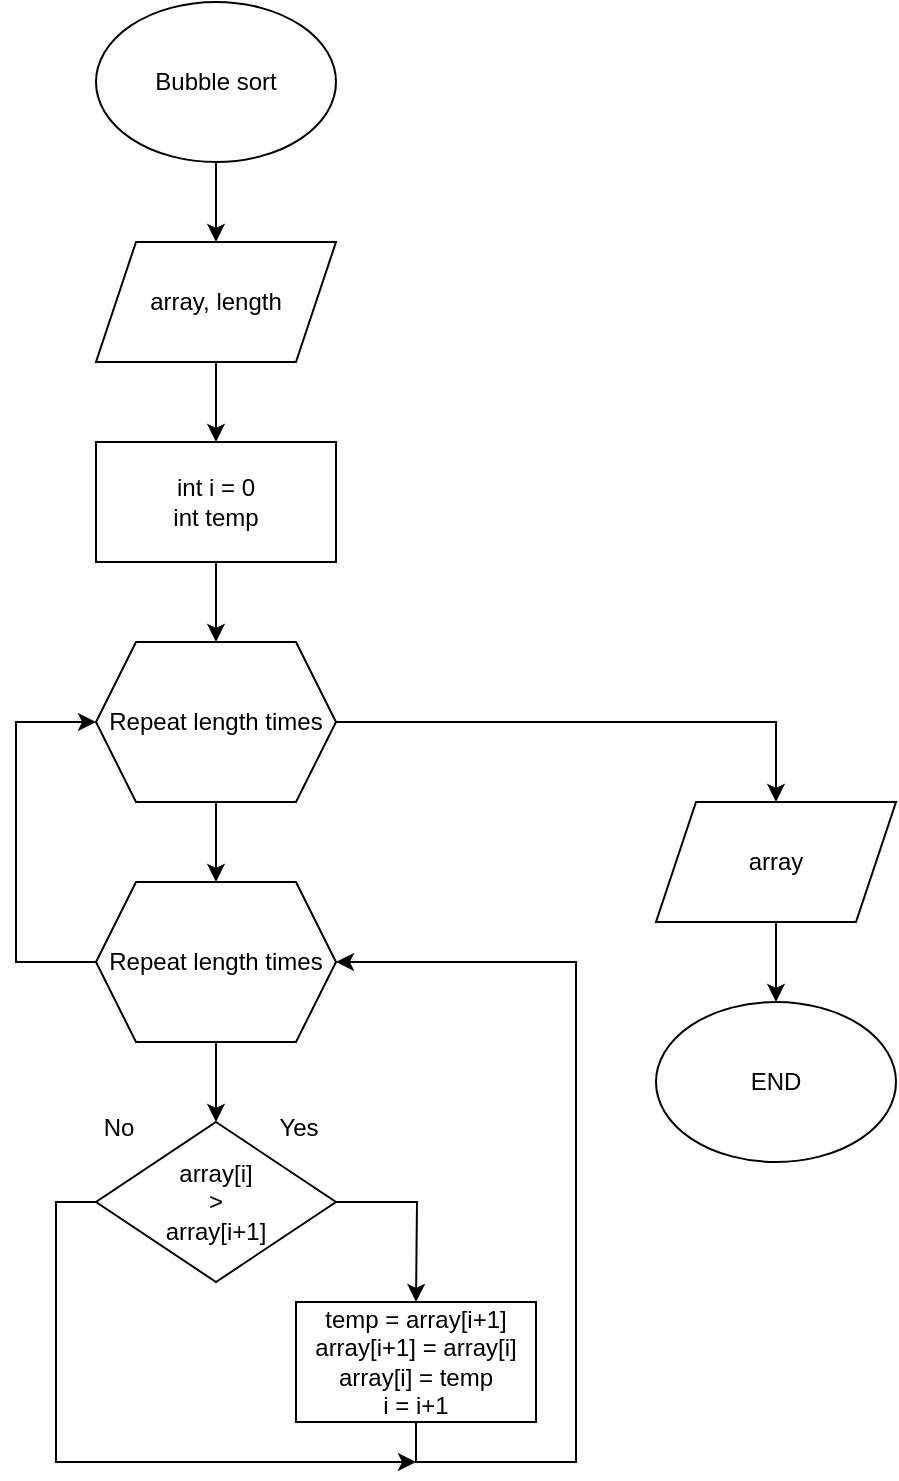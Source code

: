 <mxfile version="26.0.16">
  <diagram name="Page-1" id="Ym-k7kuXtUE4SdIuobNa">
    <mxGraphModel dx="1434" dy="749" grid="1" gridSize="10" guides="1" tooltips="1" connect="1" arrows="1" fold="1" page="1" pageScale="1" pageWidth="850" pageHeight="1100" math="0" shadow="0">
      <root>
        <mxCell id="0" />
        <mxCell id="1" parent="0" />
        <mxCell id="0EQQBWe9SRgsHL3JL3QX-3" value="" style="edgeStyle=orthogonalEdgeStyle;rounded=0;orthogonalLoop=1;jettySize=auto;html=1;" edge="1" parent="1" source="0EQQBWe9SRgsHL3JL3QX-1" target="0EQQBWe9SRgsHL3JL3QX-2">
          <mxGeometry relative="1" as="geometry" />
        </mxCell>
        <mxCell id="0EQQBWe9SRgsHL3JL3QX-1" value="Bubble sort" style="ellipse;whiteSpace=wrap;html=1;" vertex="1" parent="1">
          <mxGeometry x="380" y="40" width="120" height="80" as="geometry" />
        </mxCell>
        <mxCell id="0EQQBWe9SRgsHL3JL3QX-9" value="" style="edgeStyle=orthogonalEdgeStyle;rounded=0;orthogonalLoop=1;jettySize=auto;html=1;" edge="1" parent="1" source="0EQQBWe9SRgsHL3JL3QX-2" target="0EQQBWe9SRgsHL3JL3QX-8">
          <mxGeometry relative="1" as="geometry" />
        </mxCell>
        <mxCell id="0EQQBWe9SRgsHL3JL3QX-2" value="array, length" style="shape=parallelogram;perimeter=parallelogramPerimeter;whiteSpace=wrap;html=1;fixedSize=1;" vertex="1" parent="1">
          <mxGeometry x="380" y="160" width="120" height="60" as="geometry" />
        </mxCell>
        <mxCell id="0EQQBWe9SRgsHL3JL3QX-7" value="" style="edgeStyle=orthogonalEdgeStyle;rounded=0;orthogonalLoop=1;jettySize=auto;html=1;" edge="1" parent="1" source="0EQQBWe9SRgsHL3JL3QX-4" target="0EQQBWe9SRgsHL3JL3QX-6">
          <mxGeometry relative="1" as="geometry" />
        </mxCell>
        <mxCell id="0EQQBWe9SRgsHL3JL3QX-24" style="edgeStyle=orthogonalEdgeStyle;rounded=0;orthogonalLoop=1;jettySize=auto;html=1;entryX=0.5;entryY=0;entryDx=0;entryDy=0;" edge="1" parent="1" source="0EQQBWe9SRgsHL3JL3QX-4" target="0EQQBWe9SRgsHL3JL3QX-23">
          <mxGeometry relative="1" as="geometry" />
        </mxCell>
        <mxCell id="0EQQBWe9SRgsHL3JL3QX-4" value="Repeat length times" style="shape=hexagon;perimeter=hexagonPerimeter2;whiteSpace=wrap;html=1;fixedSize=1;" vertex="1" parent="1">
          <mxGeometry x="380" y="360" width="120" height="80" as="geometry" />
        </mxCell>
        <mxCell id="0EQQBWe9SRgsHL3JL3QX-14" value="" style="edgeStyle=orthogonalEdgeStyle;rounded=0;orthogonalLoop=1;jettySize=auto;html=1;" edge="1" parent="1" source="0EQQBWe9SRgsHL3JL3QX-6" target="0EQQBWe9SRgsHL3JL3QX-13">
          <mxGeometry relative="1" as="geometry" />
        </mxCell>
        <mxCell id="0EQQBWe9SRgsHL3JL3QX-22" style="edgeStyle=orthogonalEdgeStyle;rounded=0;orthogonalLoop=1;jettySize=auto;html=1;entryX=0;entryY=0.5;entryDx=0;entryDy=0;" edge="1" parent="1" source="0EQQBWe9SRgsHL3JL3QX-6" target="0EQQBWe9SRgsHL3JL3QX-4">
          <mxGeometry relative="1" as="geometry">
            <Array as="points">
              <mxPoint x="340" y="520" />
              <mxPoint x="340" y="400" />
            </Array>
          </mxGeometry>
        </mxCell>
        <mxCell id="0EQQBWe9SRgsHL3JL3QX-6" value="Repeat length times" style="shape=hexagon;perimeter=hexagonPerimeter2;whiteSpace=wrap;html=1;fixedSize=1;" vertex="1" parent="1">
          <mxGeometry x="380" y="480" width="120" height="80" as="geometry" />
        </mxCell>
        <mxCell id="0EQQBWe9SRgsHL3JL3QX-10" value="" style="edgeStyle=orthogonalEdgeStyle;rounded=0;orthogonalLoop=1;jettySize=auto;html=1;" edge="1" parent="1" source="0EQQBWe9SRgsHL3JL3QX-8" target="0EQQBWe9SRgsHL3JL3QX-4">
          <mxGeometry relative="1" as="geometry" />
        </mxCell>
        <mxCell id="0EQQBWe9SRgsHL3JL3QX-8" value="&lt;div&gt;int i = 0&lt;/div&gt;&lt;div&gt;int temp&lt;br&gt;&lt;/div&gt;" style="rounded=0;whiteSpace=wrap;html=1;" vertex="1" parent="1">
          <mxGeometry x="380" y="260" width="120" height="60" as="geometry" />
        </mxCell>
        <mxCell id="0EQQBWe9SRgsHL3JL3QX-20" style="edgeStyle=orthogonalEdgeStyle;rounded=0;orthogonalLoop=1;jettySize=auto;html=1;entryX=1;entryY=0.5;entryDx=0;entryDy=0;" edge="1" parent="1" source="0EQQBWe9SRgsHL3JL3QX-11" target="0EQQBWe9SRgsHL3JL3QX-6">
          <mxGeometry relative="1" as="geometry">
            <Array as="points">
              <mxPoint x="540" y="770" />
              <mxPoint x="620" y="770" />
              <mxPoint x="620" y="520" />
            </Array>
          </mxGeometry>
        </mxCell>
        <mxCell id="0EQQBWe9SRgsHL3JL3QX-11" value="&lt;div&gt;temp = array[i+1]&lt;/div&gt;&lt;div&gt;array[i+1] = array[i]&lt;/div&gt;&lt;div&gt;array[i] = temp&lt;/div&gt;&lt;div&gt;i = i+1&lt;br&gt;&lt;/div&gt;" style="rounded=0;whiteSpace=wrap;html=1;" vertex="1" parent="1">
          <mxGeometry x="480" y="690" width="120" height="60" as="geometry" />
        </mxCell>
        <mxCell id="0EQQBWe9SRgsHL3JL3QX-19" style="edgeStyle=orthogonalEdgeStyle;rounded=0;orthogonalLoop=1;jettySize=auto;html=1;" edge="1" parent="1" source="0EQQBWe9SRgsHL3JL3QX-13">
          <mxGeometry relative="1" as="geometry">
            <mxPoint x="540" y="690" as="targetPoint" />
          </mxGeometry>
        </mxCell>
        <mxCell id="0EQQBWe9SRgsHL3JL3QX-21" style="edgeStyle=orthogonalEdgeStyle;rounded=0;orthogonalLoop=1;jettySize=auto;html=1;" edge="1" parent="1" source="0EQQBWe9SRgsHL3JL3QX-13">
          <mxGeometry relative="1" as="geometry">
            <mxPoint x="540" y="770" as="targetPoint" />
            <Array as="points">
              <mxPoint x="360" y="640" />
              <mxPoint x="360" y="770" />
            </Array>
          </mxGeometry>
        </mxCell>
        <mxCell id="0EQQBWe9SRgsHL3JL3QX-13" value="&lt;div&gt;array[i]&lt;/div&gt;&lt;div&gt;&amp;gt;&lt;/div&gt;&lt;div&gt;array[i+1]&lt;br&gt;&lt;/div&gt;" style="rhombus;whiteSpace=wrap;html=1;" vertex="1" parent="1">
          <mxGeometry x="380" y="600" width="120" height="80" as="geometry" />
        </mxCell>
        <mxCell id="0EQQBWe9SRgsHL3JL3QX-17" value="Yes" style="text;html=1;align=center;verticalAlign=middle;resizable=0;points=[];autosize=1;strokeColor=none;fillColor=none;" vertex="1" parent="1">
          <mxGeometry x="461" y="588" width="40" height="30" as="geometry" />
        </mxCell>
        <mxCell id="0EQQBWe9SRgsHL3JL3QX-18" value="No" style="text;html=1;align=center;verticalAlign=middle;resizable=0;points=[];autosize=1;strokeColor=none;fillColor=none;" vertex="1" parent="1">
          <mxGeometry x="371" y="588" width="40" height="30" as="geometry" />
        </mxCell>
        <mxCell id="0EQQBWe9SRgsHL3JL3QX-26" value="" style="edgeStyle=orthogonalEdgeStyle;rounded=0;orthogonalLoop=1;jettySize=auto;html=1;" edge="1" parent="1" source="0EQQBWe9SRgsHL3JL3QX-23" target="0EQQBWe9SRgsHL3JL3QX-25">
          <mxGeometry relative="1" as="geometry" />
        </mxCell>
        <mxCell id="0EQQBWe9SRgsHL3JL3QX-23" value="array" style="shape=parallelogram;perimeter=parallelogramPerimeter;whiteSpace=wrap;html=1;fixedSize=1;" vertex="1" parent="1">
          <mxGeometry x="660" y="440" width="120" height="60" as="geometry" />
        </mxCell>
        <mxCell id="0EQQBWe9SRgsHL3JL3QX-25" value="END" style="ellipse;whiteSpace=wrap;html=1;" vertex="1" parent="1">
          <mxGeometry x="660" y="540" width="120" height="80" as="geometry" />
        </mxCell>
      </root>
    </mxGraphModel>
  </diagram>
</mxfile>
